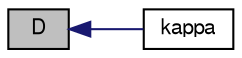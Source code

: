 digraph "D"
{
  bgcolor="transparent";
  edge [fontname="FreeSans",fontsize="10",labelfontname="FreeSans",labelfontsize="10"];
  node [fontname="FreeSans",fontsize="10",shape=record];
  rankdir="LR";
  Node1075 [label="D",height=0.2,width=0.4,color="black", fillcolor="grey75", style="filled", fontcolor="black"];
  Node1075 -> Node1076 [dir="back",color="midnightblue",fontsize="10",style="solid",fontname="FreeSans"];
  Node1076 [label="kappa",height=0.2,width=0.4,color="black",URL="$a29066.html#aa6f509296f8a52e2b487a06b98083331",tooltip="Return thermal conductivity [W/m/K]. "];
}
